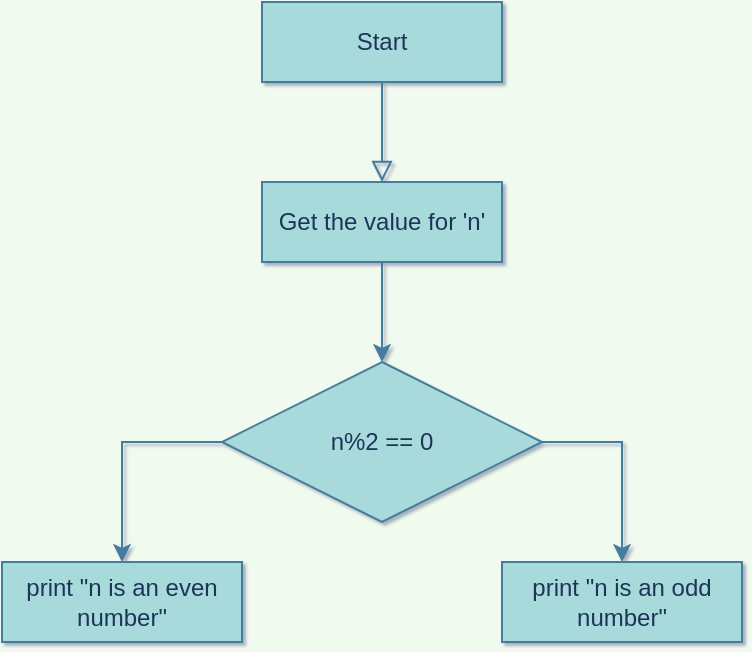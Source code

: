 <mxfile version="20.6.1" type="device"><diagram id="C5RBs43oDa-KdzZeNtuy" name="Page-1"><mxGraphModel dx="1567" dy="696" grid="1" gridSize="10" guides="1" tooltips="1" connect="1" arrows="1" fold="1" page="1" pageScale="1" pageWidth="827" pageHeight="1169" background="#F1FAEE" math="0" shadow="1"><root><mxCell id="WIyWlLk6GJQsqaUBKTNV-0"/><mxCell id="WIyWlLk6GJQsqaUBKTNV-1" parent="WIyWlLk6GJQsqaUBKTNV-0"/><mxCell id="WIyWlLk6GJQsqaUBKTNV-2" value="" style="rounded=0;html=1;jettySize=auto;orthogonalLoop=1;fontSize=11;endArrow=block;endFill=0;endSize=8;strokeWidth=1;shadow=0;labelBackgroundColor=none;edgeStyle=orthogonalEdgeStyle;strokeColor=#457B9D;fontColor=#1D3557;" parent="WIyWlLk6GJQsqaUBKTNV-1" source="WIyWlLk6GJQsqaUBKTNV-3" edge="1"><mxGeometry relative="1" as="geometry"><mxPoint x="360" y="168" as="targetPoint"/></mxGeometry></mxCell><mxCell id="WIyWlLk6GJQsqaUBKTNV-3" value="Start" style="rounded=0;whiteSpace=wrap;html=1;fontSize=12;glass=0;strokeWidth=1;shadow=0;fillColor=#A8DADC;strokeColor=#457B9D;fontColor=#1D3557;" parent="WIyWlLk6GJQsqaUBKTNV-1" vertex="1"><mxGeometry x="300" y="78" width="120" height="40" as="geometry"/></mxCell><mxCell id="SH16BfF2UugENJyD16lL-2" style="edgeStyle=orthogonalEdgeStyle;rounded=0;orthogonalLoop=1;jettySize=auto;html=1;exitX=0.5;exitY=1;exitDx=0;exitDy=0;entryX=0.5;entryY=0;entryDx=0;entryDy=0;strokeColor=#457B9D;fontColor=#1D3557;fillColor=#A8DADC;labelBackgroundColor=#F1FAEE;" edge="1" parent="WIyWlLk6GJQsqaUBKTNV-1" source="SH16BfF2UugENJyD16lL-0" target="SH16BfF2UugENJyD16lL-1"><mxGeometry relative="1" as="geometry"/></mxCell><mxCell id="SH16BfF2UugENJyD16lL-0" value="Get the value for 'n'" style="rounded=0;whiteSpace=wrap;html=1;strokeColor=#457B9D;fontColor=#1D3557;fillColor=#A8DADC;" vertex="1" parent="WIyWlLk6GJQsqaUBKTNV-1"><mxGeometry x="300" y="168" width="120" height="40" as="geometry"/></mxCell><mxCell id="SH16BfF2UugENJyD16lL-5" style="edgeStyle=orthogonalEdgeStyle;rounded=0;orthogonalLoop=1;jettySize=auto;html=1;exitX=1;exitY=0.5;exitDx=0;exitDy=0;entryX=0.5;entryY=0;entryDx=0;entryDy=0;strokeColor=#457B9D;fontColor=#1D3557;fillColor=#A8DADC;labelBackgroundColor=#F1FAEE;" edge="1" parent="WIyWlLk6GJQsqaUBKTNV-1" source="SH16BfF2UugENJyD16lL-1" target="SH16BfF2UugENJyD16lL-4"><mxGeometry relative="1" as="geometry"/></mxCell><mxCell id="SH16BfF2UugENJyD16lL-6" style="edgeStyle=orthogonalEdgeStyle;rounded=0;orthogonalLoop=1;jettySize=auto;html=1;exitX=0;exitY=0.5;exitDx=0;exitDy=0;entryX=0.5;entryY=0;entryDx=0;entryDy=0;strokeColor=#457B9D;fontColor=#1D3557;fillColor=#A8DADC;labelBackgroundColor=#F1FAEE;" edge="1" parent="WIyWlLk6GJQsqaUBKTNV-1" source="SH16BfF2UugENJyD16lL-1" target="SH16BfF2UugENJyD16lL-3"><mxGeometry relative="1" as="geometry"/></mxCell><mxCell id="SH16BfF2UugENJyD16lL-1" value="n%2 == 0" style="rhombus;whiteSpace=wrap;html=1;strokeColor=#457B9D;fontColor=#1D3557;fillColor=#A8DADC;rounded=0;" vertex="1" parent="WIyWlLk6GJQsqaUBKTNV-1"><mxGeometry x="280" y="258" width="160" height="80" as="geometry"/></mxCell><mxCell id="SH16BfF2UugENJyD16lL-3" value="print &quot;n is an even number&quot;" style="rounded=0;whiteSpace=wrap;html=1;strokeColor=#457B9D;fontColor=#1D3557;fillColor=#A8DADC;" vertex="1" parent="WIyWlLk6GJQsqaUBKTNV-1"><mxGeometry x="170" y="358" width="120" height="40" as="geometry"/></mxCell><mxCell id="SH16BfF2UugENJyD16lL-4" value="print &quot;n is an odd number&quot;" style="rounded=0;whiteSpace=wrap;html=1;strokeColor=#457B9D;fontColor=#1D3557;fillColor=#A8DADC;" vertex="1" parent="WIyWlLk6GJQsqaUBKTNV-1"><mxGeometry x="420" y="358" width="120" height="40" as="geometry"/></mxCell></root></mxGraphModel></diagram></mxfile>